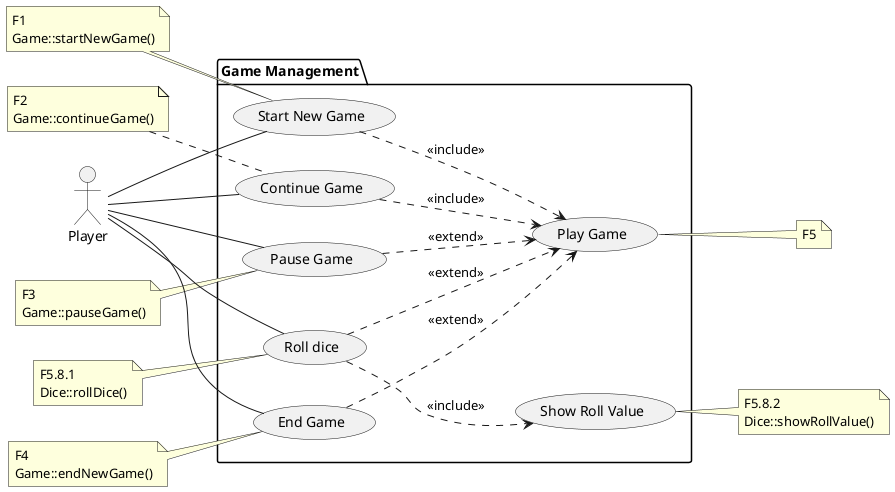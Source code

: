 @startuml

left to right direction

actor Player
' actor Administrator
package "Game Management" {
  usecase "Start New Game"
  usecase "Play Game"
  usecase "Continue Game"
  usecase "Pause Game"
  usecase "End Game"
  usecase "Roll dice"
  usecase "Show Roll Value"
}

Player -- "Start New Game"
Player -- "Continue Game"
Player -- "Pause Game"
Player -- "End Game"
Player -- "Roll dice"
' Administrator -- "sfsdf"
note left of "Start New Game" : F1 \nGame::startNewGame()
note left of "Continue Game" : F2 \nGame::continueGame()
note left of "End Game" : F4 \nGame::endNewGame()
note left of "Pause Game" : F3 \nGame::pauseGame()
note left of "Roll dice" : F5.8.1 \nDice::rollDice()
note right of "Show Roll Value" : F5.8.2 \nDice::showRollValue()
note right of "Play Game" : F5

"Start New Game" ..> "Play Game" : <<include>>
"Continue Game" ..> "Play Game" : <<include>>
"Pause Game" ..> "Play Game" : <<extend>>
"End Game" ..> "Play Game" : <<extend>>
"Roll dice" ..> "Show Roll Value" : <<include>>
"Roll dice" ..> "Play Game" : <<extend>>
@enduml
